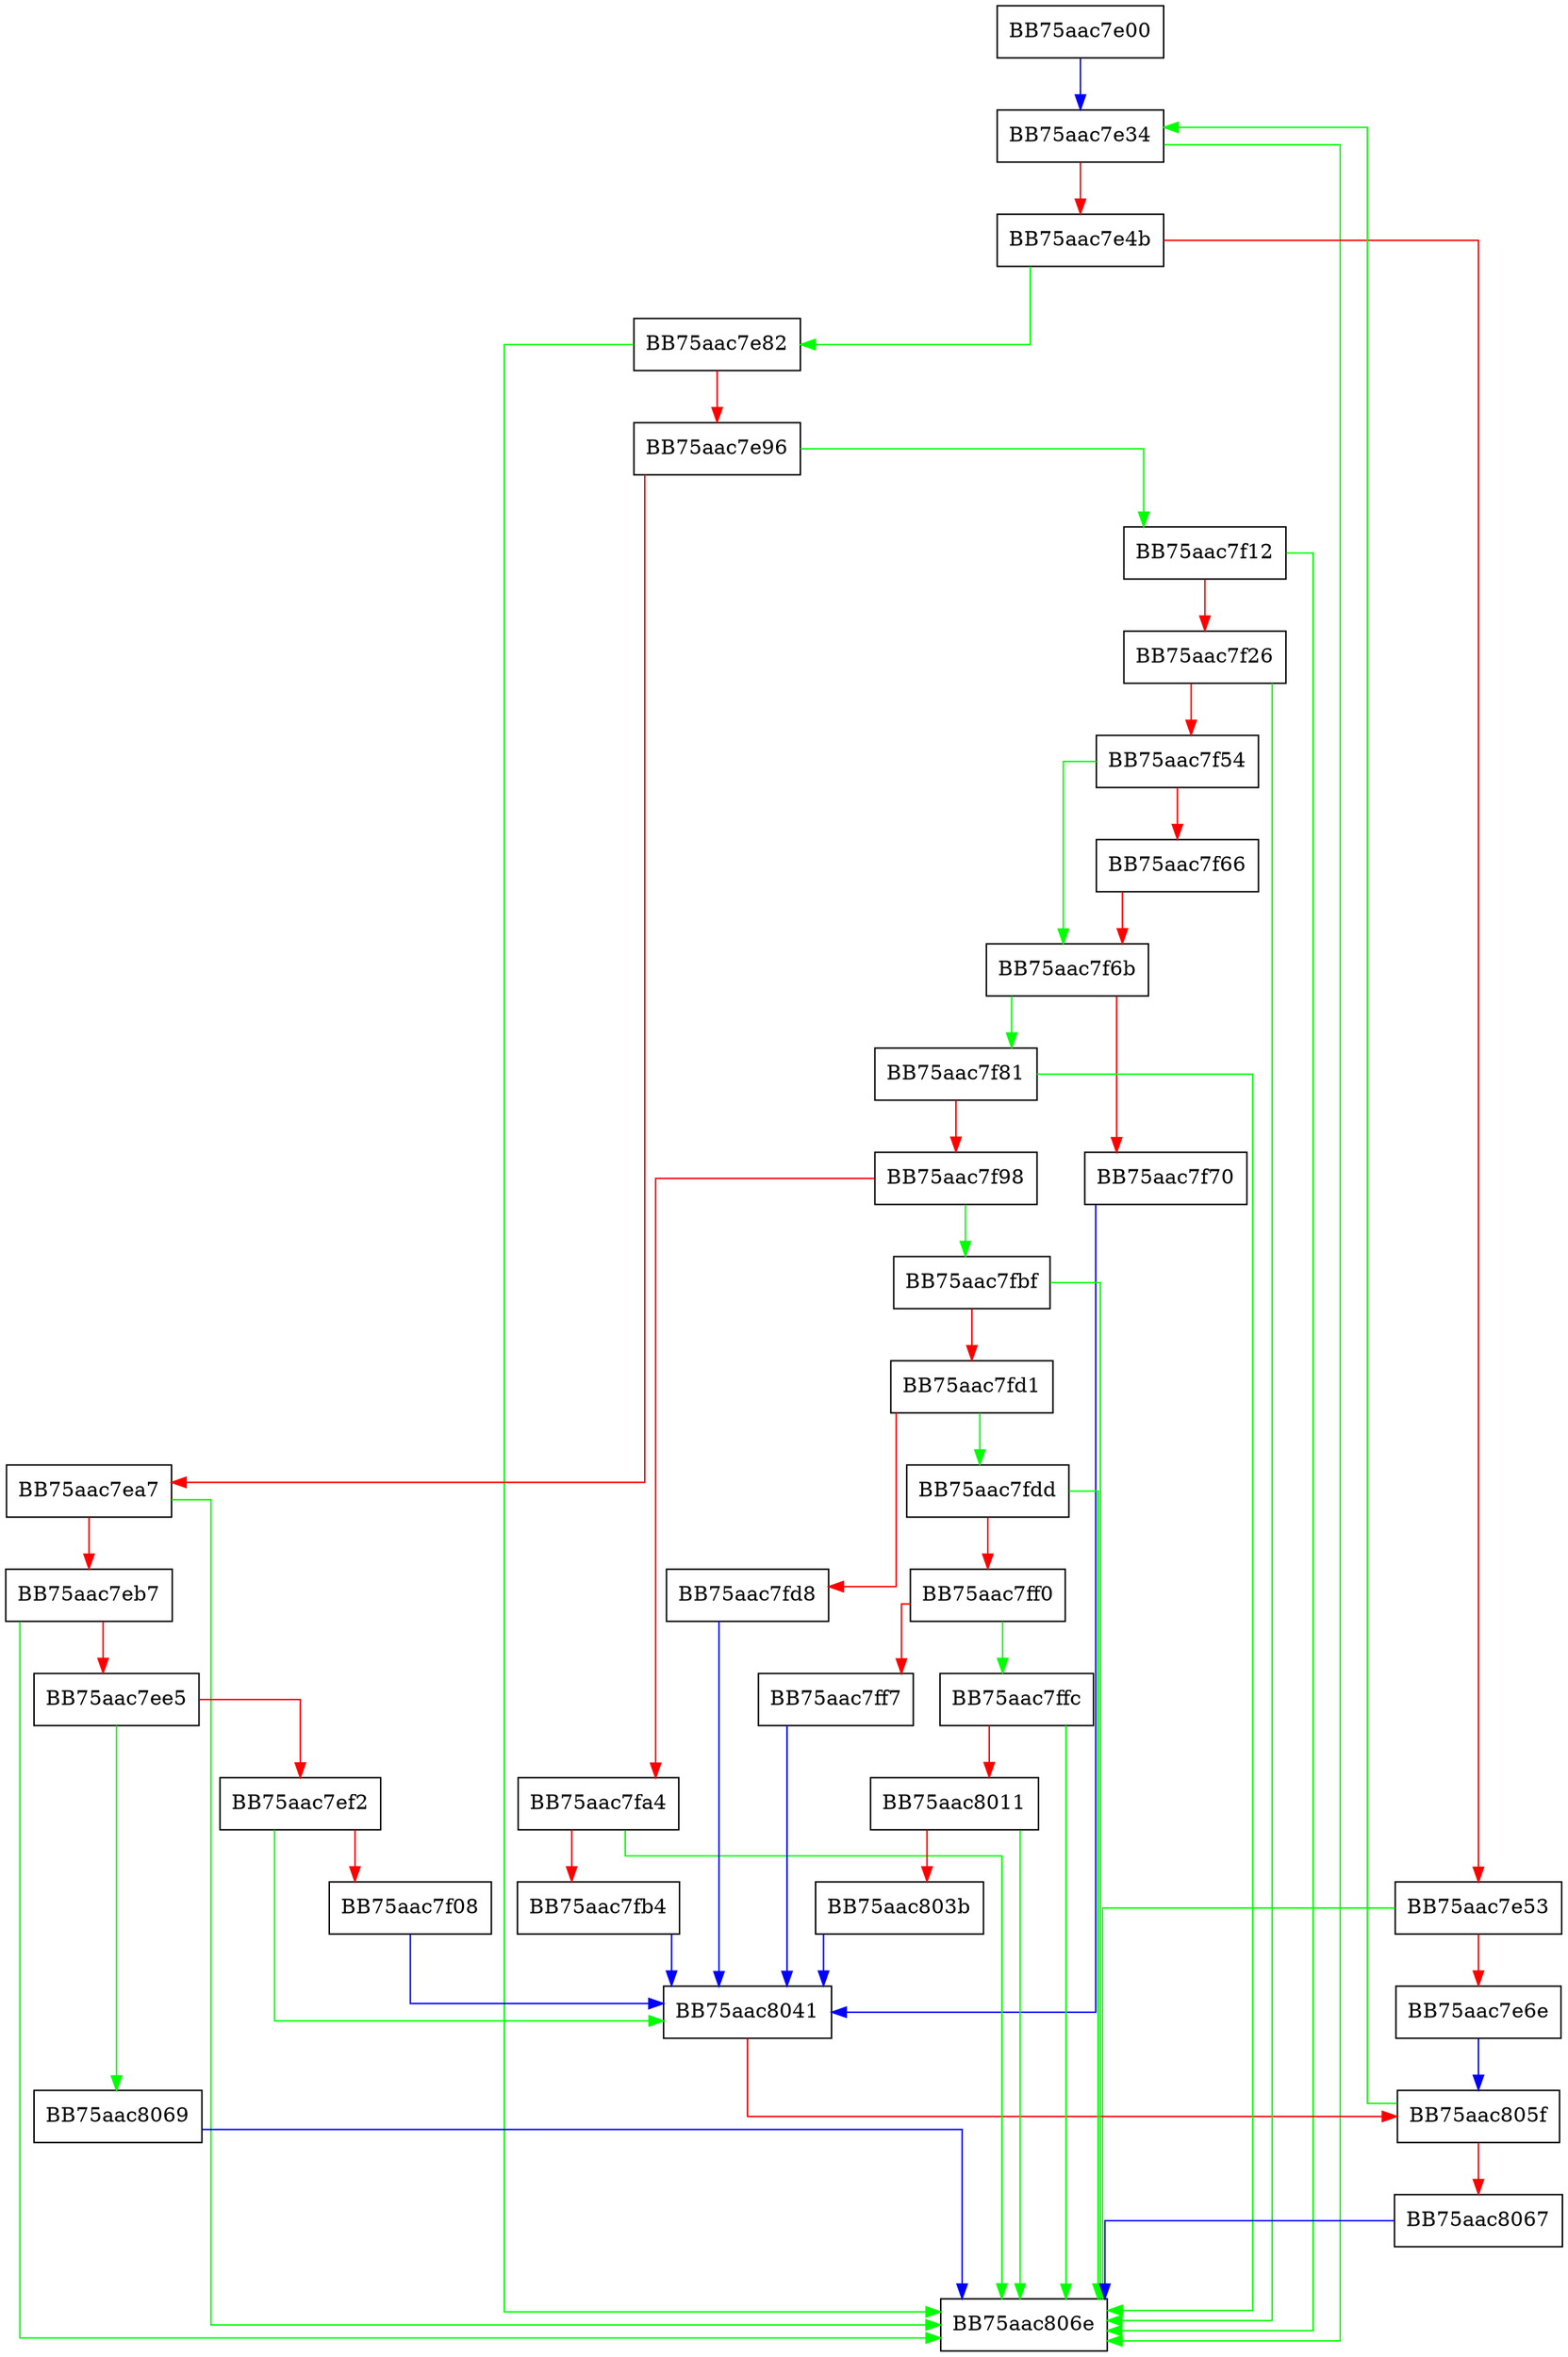 digraph OnTheFly {
  node [shape="box"];
  graph [splines=ortho];
  BB75aac7e00 -> BB75aac7e34 [color="blue"];
  BB75aac7e34 -> BB75aac806e [color="green"];
  BB75aac7e34 -> BB75aac7e4b [color="red"];
  BB75aac7e4b -> BB75aac7e82 [color="green"];
  BB75aac7e4b -> BB75aac7e53 [color="red"];
  BB75aac7e53 -> BB75aac806e [color="green"];
  BB75aac7e53 -> BB75aac7e6e [color="red"];
  BB75aac7e6e -> BB75aac805f [color="blue"];
  BB75aac7e82 -> BB75aac806e [color="green"];
  BB75aac7e82 -> BB75aac7e96 [color="red"];
  BB75aac7e96 -> BB75aac7f12 [color="green"];
  BB75aac7e96 -> BB75aac7ea7 [color="red"];
  BB75aac7ea7 -> BB75aac806e [color="green"];
  BB75aac7ea7 -> BB75aac7eb7 [color="red"];
  BB75aac7eb7 -> BB75aac806e [color="green"];
  BB75aac7eb7 -> BB75aac7ee5 [color="red"];
  BB75aac7ee5 -> BB75aac8069 [color="green"];
  BB75aac7ee5 -> BB75aac7ef2 [color="red"];
  BB75aac7ef2 -> BB75aac8041 [color="green"];
  BB75aac7ef2 -> BB75aac7f08 [color="red"];
  BB75aac7f08 -> BB75aac8041 [color="blue"];
  BB75aac7f12 -> BB75aac806e [color="green"];
  BB75aac7f12 -> BB75aac7f26 [color="red"];
  BB75aac7f26 -> BB75aac806e [color="green"];
  BB75aac7f26 -> BB75aac7f54 [color="red"];
  BB75aac7f54 -> BB75aac7f6b [color="green"];
  BB75aac7f54 -> BB75aac7f66 [color="red"];
  BB75aac7f66 -> BB75aac7f6b [color="red"];
  BB75aac7f6b -> BB75aac7f81 [color="green"];
  BB75aac7f6b -> BB75aac7f70 [color="red"];
  BB75aac7f70 -> BB75aac8041 [color="blue"];
  BB75aac7f81 -> BB75aac806e [color="green"];
  BB75aac7f81 -> BB75aac7f98 [color="red"];
  BB75aac7f98 -> BB75aac7fbf [color="green"];
  BB75aac7f98 -> BB75aac7fa4 [color="red"];
  BB75aac7fa4 -> BB75aac806e [color="green"];
  BB75aac7fa4 -> BB75aac7fb4 [color="red"];
  BB75aac7fb4 -> BB75aac8041 [color="blue"];
  BB75aac7fbf -> BB75aac806e [color="green"];
  BB75aac7fbf -> BB75aac7fd1 [color="red"];
  BB75aac7fd1 -> BB75aac7fdd [color="green"];
  BB75aac7fd1 -> BB75aac7fd8 [color="red"];
  BB75aac7fd8 -> BB75aac8041 [color="blue"];
  BB75aac7fdd -> BB75aac806e [color="green"];
  BB75aac7fdd -> BB75aac7ff0 [color="red"];
  BB75aac7ff0 -> BB75aac7ffc [color="green"];
  BB75aac7ff0 -> BB75aac7ff7 [color="red"];
  BB75aac7ff7 -> BB75aac8041 [color="blue"];
  BB75aac7ffc -> BB75aac806e [color="green"];
  BB75aac7ffc -> BB75aac8011 [color="red"];
  BB75aac8011 -> BB75aac806e [color="green"];
  BB75aac8011 -> BB75aac803b [color="red"];
  BB75aac803b -> BB75aac8041 [color="blue"];
  BB75aac8041 -> BB75aac805f [color="red"];
  BB75aac805f -> BB75aac7e34 [color="green"];
  BB75aac805f -> BB75aac8067 [color="red"];
  BB75aac8067 -> BB75aac806e [color="blue"];
  BB75aac8069 -> BB75aac806e [color="blue"];
}